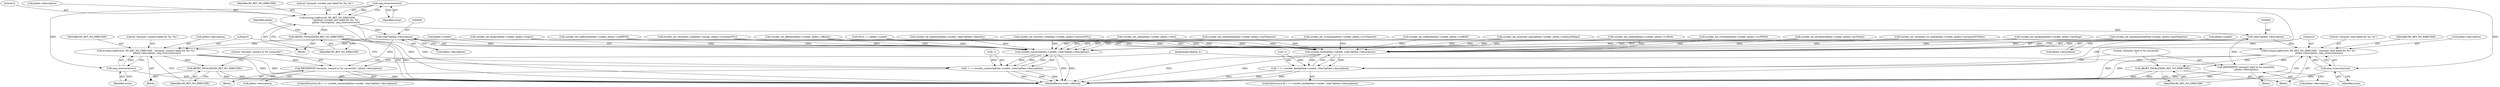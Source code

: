 digraph "1_rsyslog_062d0c671a29f7c6f7dff4a2f1f35df375bbb30b_0@API" {
"1000148" [label="(Call,zmq_strerror(errno))"];
"1000141" [label="(Call,errmsg.LogError(0, RS_RET_NO_ERRCODE,\n                        \"omzmq3: zsocket_new failed for %s: %s\",\n                        pData->description, zmq_strerror(errno)))"];
"1000150" [label="(Call,ABORT_FINALIZE(RS_RET_NO_ERRCODE))"];
"1000409" [label="(Call,errmsg.LogError(0, RS_RET_NO_ERRCODE, \"omzmq3: bind failed for %s: %s\",\n                             pData->description, zmq_strerror(errno)))"];
"1000418" [label="(Call,ABORT_FINALIZE(RS_RET_NO_ERRCODE))"];
"1000420" [label="(Call,DBGPRINTF(\"omzmq3: bind to %s successful\n\",pData->description))"];
"1000441" [label="(Call,errmsg.LogError(0, RS_RET_NO_ERRCODE, \"omzmq3: connect failed for %s: %s\", \n                             pData->description, zmq_strerror(errno)))"];
"1000450" [label="(Call,ABORT_FINALIZE(RS_RET_NO_ERRCODE))"];
"1000452" [label="(Call,DBGPRINTF(\"omzmq3: connect to %s successful\", pData->description))"];
"1000403" [label="(Call,(char*)pData->description)"];
"1000399" [label="(Call,zsocket_bind(pData->socket, (char*)pData->description))"];
"1000396" [label="(Call,-1 == zsocket_bind(pData->socket, (char*)pData->description))"];
"1000435" [label="(Call,(char*)pData->description)"];
"1000431" [label="(Call,zsocket_connect(pData->socket, (char*)pData->description))"];
"1000428" [label="(Call,-1 == zsocket_connect(pData->socket, (char*)pData->description))"];
"1000416" [label="(Call,zmq_strerror(errno))"];
"1000448" [label="(Call,zmq_strerror(errno))"];
"1000396" [label="(Call,-1 == zsocket_bind(pData->socket, (char*)pData->description))"];
"1000381" [label="(Call,zsocket_set_sndhwm(pData->socket, pData->sndHWM))"];
"1000154" [label="(Identifier,pData)"];
"1000228" [label="(Call,zsocket_set_sndtimeo(pData->socket, pData->sndTimeout))"];
"1000141" [label="(Call,errmsg.LogError(0, RS_RET_NO_ERRCODE,\n                        \"omzmq3: zsocket_new failed for %s: %s\",\n                        pData->description, zmq_strerror(errno)))"];
"1000449" [label="(Identifier,errno)"];
"1000142" [label="(Literal,0)"];
"1000409" [label="(Call,errmsg.LogError(0, RS_RET_NO_ERRCODE, \"omzmq3: bind failed for %s: %s\",\n                             pData->description, zmq_strerror(errno)))"];
"1000457" [label="(JumpTarget,finalize_it:)"];
"1000445" [label="(Call,pData->description)"];
"1000140" [label="(Block,)"];
"1000452" [label="(Call,DBGPRINTF(\"omzmq3: connect to %s successful\", pData->description))"];
"1000200" [label="(Call,zsocket_set_linger(pData->socket, pData->linger))"];
"1000353" [label="(Call,zsocket_set_affinity(pData->socket, pData->affinity))"];
"1000443" [label="(Identifier,RS_RET_NO_ERRCODE)"];
"1000412" [label="(Literal,\"omzmq3: bind failed for %s: %s\")"];
"1000408" [label="(Block,)"];
"1000156" [label="(Call,zsocket_set_identity(pData->socket, (char*)pData->identity))"];
"1000242" [label="(Call,zsocket_set_rcvtimeo(pData->socket, pData->rcvTimeout))"];
"1000426" [label="(Block,)"];
"1000405" [label="(Call,pData->description)"];
"1000186" [label="(Call,zsocket_set_sndbuf(pData->socket, pData->rcvBuf))"];
"1000417" [label="(Identifier,errno)"];
"1000400" [label="(Call,pData->socket)"];
"1000312" [label="(Call,zsocket_set_reconnect_ivl(pData->socket, pData->reconnectIVL))"];
"1000135" [label="(Call,NULL == pData->socket)"];
"1000284" [label="(Call,zsocket_set_recovery_ivl(pData->socket, pData->recoveryIVL))"];
"1000395" [label="(ControlStructure,if(-1 == zsocket_bind(pData->socket, (char*)pData->description)))"];
"1000270" [label="(Call,zsocket_set_rate(pData->socket, pData->rate))"];
"1000422" [label="(Call,pData->description)"];
"1000150" [label="(Call,ABORT_FINALIZE(RS_RET_NO_ERRCODE))"];
"1000172" [label="(Call,zsocket_set_sndbuf(pData->socket, pData->sndBuf))"];
"1000440" [label="(Block,)"];
"1000151" [label="(Identifier,RS_RET_NO_ERRCODE)"];
"1000411" [label="(Identifier,RS_RET_NO_ERRCODE)"];
"1000421" [label="(Literal,\"omzmq3: bind to %s successful\n\")"];
"1000397" [label="(Call,-1)"];
"1000442" [label="(Literal,0)"];
"1000394" [label="(Block,)"];
"1000413" [label="(Call,pData->description)"];
"1000149" [label="(Identifier,errno)"];
"1000145" [label="(Call,pData->description)"];
"1000298" [label="(Call,zsocket_set_multicast_hops(pData->socket, pData->multicastHops))"];
"1000367" [label="(Call,zsocket_set_rcvhwm(pData->socket, pData->rcvHWM))"];
"1000340" [label="(Call,zsocket_set_ipv4only(pData->socket, pData->ipv4Only))"];
"1000450" [label="(Call,ABORT_FINALIZE(RS_RET_NO_ERRCODE))"];
"1000448" [label="(Call,zmq_strerror(errno))"];
"1000326" [label="(Call,zsocket_set_reconnect_ivl_max(pData->socket, pData->reconnectIVLMax))"];
"1000431" [label="(Call,zsocket_connect(pData->socket, (char*)pData->description))"];
"1000429" [label="(Call,-1)"];
"1000427" [label="(ControlStructure,if(-1 == zsocket_connect(pData->socket, (char*)pData->description)))"];
"1000437" [label="(Call,pData->description)"];
"1000214" [label="(Call,zsocket_set_backlog(pData->socket, pData->backlog))"];
"1000420" [label="(Call,DBGPRINTF(\"omzmq3: bind to %s successful\n\",pData->description))"];
"1000148" [label="(Call,zmq_strerror(errno))"];
"1000419" [label="(Identifier,RS_RET_NO_ERRCODE)"];
"1000453" [label="(Literal,\"omzmq3: connect to %s successful\")"];
"1000403" [label="(Call,(char*)pData->description)"];
"1000410" [label="(Literal,0)"];
"1000444" [label="(Literal,\"omzmq3: connect failed for %s: %s\")"];
"1000256" [label="(Call,zsocket_set_maxmsgsize(pData->socket, pData->maxMsgSize))"];
"1000143" [label="(Identifier,RS_RET_NO_ERRCODE)"];
"1000459" [label="(MethodReturn,static rsRetVal)"];
"1000451" [label="(Identifier,RS_RET_NO_ERRCODE)"];
"1000454" [label="(Call,pData->description)"];
"1000432" [label="(Call,pData->socket)"];
"1000435" [label="(Call,(char*)pData->description)"];
"1000416" [label="(Call,zmq_strerror(errno))"];
"1000428" [label="(Call,-1 == zsocket_connect(pData->socket, (char*)pData->description))"];
"1000418" [label="(Call,ABORT_FINALIZE(RS_RET_NO_ERRCODE))"];
"1000399" [label="(Call,zsocket_bind(pData->socket, (char*)pData->description))"];
"1000441" [label="(Call,errmsg.LogError(0, RS_RET_NO_ERRCODE, \"omzmq3: connect failed for %s: %s\", \n                             pData->description, zmq_strerror(errno)))"];
"1000144" [label="(Literal,\"omzmq3: zsocket_new failed for %s: %s\")"];
"1000148" -> "1000141"  [label="AST: "];
"1000148" -> "1000149"  [label="CFG: "];
"1000149" -> "1000148"  [label="AST: "];
"1000141" -> "1000148"  [label="CFG: "];
"1000148" -> "1000459"  [label="DDG: "];
"1000148" -> "1000141"  [label="DDG: "];
"1000148" -> "1000416"  [label="DDG: "];
"1000148" -> "1000448"  [label="DDG: "];
"1000141" -> "1000140"  [label="AST: "];
"1000142" -> "1000141"  [label="AST: "];
"1000143" -> "1000141"  [label="AST: "];
"1000144" -> "1000141"  [label="AST: "];
"1000145" -> "1000141"  [label="AST: "];
"1000151" -> "1000141"  [label="CFG: "];
"1000141" -> "1000459"  [label="DDG: "];
"1000141" -> "1000459"  [label="DDG: "];
"1000141" -> "1000150"  [label="DDG: "];
"1000141" -> "1000403"  [label="DDG: "];
"1000141" -> "1000435"  [label="DDG: "];
"1000150" -> "1000140"  [label="AST: "];
"1000150" -> "1000151"  [label="CFG: "];
"1000151" -> "1000150"  [label="AST: "];
"1000154" -> "1000150"  [label="CFG: "];
"1000150" -> "1000459"  [label="DDG: "];
"1000150" -> "1000459"  [label="DDG: "];
"1000150" -> "1000409"  [label="DDG: "];
"1000150" -> "1000441"  [label="DDG: "];
"1000409" -> "1000408"  [label="AST: "];
"1000409" -> "1000416"  [label="CFG: "];
"1000410" -> "1000409"  [label="AST: "];
"1000411" -> "1000409"  [label="AST: "];
"1000412" -> "1000409"  [label="AST: "];
"1000413" -> "1000409"  [label="AST: "];
"1000416" -> "1000409"  [label="AST: "];
"1000419" -> "1000409"  [label="CFG: "];
"1000409" -> "1000459"  [label="DDG: "];
"1000409" -> "1000459"  [label="DDG: "];
"1000403" -> "1000409"  [label="DDG: "];
"1000416" -> "1000409"  [label="DDG: "];
"1000409" -> "1000418"  [label="DDG: "];
"1000409" -> "1000420"  [label="DDG: "];
"1000418" -> "1000408"  [label="AST: "];
"1000418" -> "1000419"  [label="CFG: "];
"1000419" -> "1000418"  [label="AST: "];
"1000421" -> "1000418"  [label="CFG: "];
"1000418" -> "1000459"  [label="DDG: "];
"1000418" -> "1000459"  [label="DDG: "];
"1000420" -> "1000394"  [label="AST: "];
"1000420" -> "1000422"  [label="CFG: "];
"1000421" -> "1000420"  [label="AST: "];
"1000422" -> "1000420"  [label="AST: "];
"1000457" -> "1000420"  [label="CFG: "];
"1000420" -> "1000459"  [label="DDG: "];
"1000420" -> "1000459"  [label="DDG: "];
"1000403" -> "1000420"  [label="DDG: "];
"1000441" -> "1000440"  [label="AST: "];
"1000441" -> "1000448"  [label="CFG: "];
"1000442" -> "1000441"  [label="AST: "];
"1000443" -> "1000441"  [label="AST: "];
"1000444" -> "1000441"  [label="AST: "];
"1000445" -> "1000441"  [label="AST: "];
"1000448" -> "1000441"  [label="AST: "];
"1000451" -> "1000441"  [label="CFG: "];
"1000441" -> "1000459"  [label="DDG: "];
"1000441" -> "1000459"  [label="DDG: "];
"1000435" -> "1000441"  [label="DDG: "];
"1000448" -> "1000441"  [label="DDG: "];
"1000441" -> "1000450"  [label="DDG: "];
"1000441" -> "1000452"  [label="DDG: "];
"1000450" -> "1000440"  [label="AST: "];
"1000450" -> "1000451"  [label="CFG: "];
"1000451" -> "1000450"  [label="AST: "];
"1000453" -> "1000450"  [label="CFG: "];
"1000450" -> "1000459"  [label="DDG: "];
"1000450" -> "1000459"  [label="DDG: "];
"1000452" -> "1000426"  [label="AST: "];
"1000452" -> "1000454"  [label="CFG: "];
"1000453" -> "1000452"  [label="AST: "];
"1000454" -> "1000452"  [label="AST: "];
"1000457" -> "1000452"  [label="CFG: "];
"1000452" -> "1000459"  [label="DDG: "];
"1000452" -> "1000459"  [label="DDG: "];
"1000435" -> "1000452"  [label="DDG: "];
"1000403" -> "1000399"  [label="AST: "];
"1000403" -> "1000405"  [label="CFG: "];
"1000404" -> "1000403"  [label="AST: "];
"1000405" -> "1000403"  [label="AST: "];
"1000399" -> "1000403"  [label="CFG: "];
"1000403" -> "1000399"  [label="DDG: "];
"1000399" -> "1000396"  [label="AST: "];
"1000400" -> "1000399"  [label="AST: "];
"1000396" -> "1000399"  [label="CFG: "];
"1000399" -> "1000459"  [label="DDG: "];
"1000399" -> "1000459"  [label="DDG: "];
"1000399" -> "1000396"  [label="DDG: "];
"1000399" -> "1000396"  [label="DDG: "];
"1000186" -> "1000399"  [label="DDG: "];
"1000200" -> "1000399"  [label="DDG: "];
"1000284" -> "1000399"  [label="DDG: "];
"1000156" -> "1000399"  [label="DDG: "];
"1000298" -> "1000399"  [label="DDG: "];
"1000312" -> "1000399"  [label="DDG: "];
"1000367" -> "1000399"  [label="DDG: "];
"1000228" -> "1000399"  [label="DDG: "];
"1000381" -> "1000399"  [label="DDG: "];
"1000172" -> "1000399"  [label="DDG: "];
"1000214" -> "1000399"  [label="DDG: "];
"1000256" -> "1000399"  [label="DDG: "];
"1000353" -> "1000399"  [label="DDG: "];
"1000326" -> "1000399"  [label="DDG: "];
"1000340" -> "1000399"  [label="DDG: "];
"1000270" -> "1000399"  [label="DDG: "];
"1000135" -> "1000399"  [label="DDG: "];
"1000242" -> "1000399"  [label="DDG: "];
"1000396" -> "1000395"  [label="AST: "];
"1000397" -> "1000396"  [label="AST: "];
"1000410" -> "1000396"  [label="CFG: "];
"1000421" -> "1000396"  [label="CFG: "];
"1000396" -> "1000459"  [label="DDG: "];
"1000396" -> "1000459"  [label="DDG: "];
"1000396" -> "1000459"  [label="DDG: "];
"1000397" -> "1000396"  [label="DDG: "];
"1000435" -> "1000431"  [label="AST: "];
"1000435" -> "1000437"  [label="CFG: "];
"1000436" -> "1000435"  [label="AST: "];
"1000437" -> "1000435"  [label="AST: "];
"1000431" -> "1000435"  [label="CFG: "];
"1000435" -> "1000431"  [label="DDG: "];
"1000431" -> "1000428"  [label="AST: "];
"1000432" -> "1000431"  [label="AST: "];
"1000428" -> "1000431"  [label="CFG: "];
"1000431" -> "1000459"  [label="DDG: "];
"1000431" -> "1000459"  [label="DDG: "];
"1000431" -> "1000428"  [label="DDG: "];
"1000431" -> "1000428"  [label="DDG: "];
"1000186" -> "1000431"  [label="DDG: "];
"1000200" -> "1000431"  [label="DDG: "];
"1000284" -> "1000431"  [label="DDG: "];
"1000156" -> "1000431"  [label="DDG: "];
"1000298" -> "1000431"  [label="DDG: "];
"1000312" -> "1000431"  [label="DDG: "];
"1000367" -> "1000431"  [label="DDG: "];
"1000228" -> "1000431"  [label="DDG: "];
"1000381" -> "1000431"  [label="DDG: "];
"1000172" -> "1000431"  [label="DDG: "];
"1000214" -> "1000431"  [label="DDG: "];
"1000256" -> "1000431"  [label="DDG: "];
"1000353" -> "1000431"  [label="DDG: "];
"1000326" -> "1000431"  [label="DDG: "];
"1000340" -> "1000431"  [label="DDG: "];
"1000270" -> "1000431"  [label="DDG: "];
"1000135" -> "1000431"  [label="DDG: "];
"1000242" -> "1000431"  [label="DDG: "];
"1000428" -> "1000427"  [label="AST: "];
"1000429" -> "1000428"  [label="AST: "];
"1000442" -> "1000428"  [label="CFG: "];
"1000453" -> "1000428"  [label="CFG: "];
"1000428" -> "1000459"  [label="DDG: "];
"1000428" -> "1000459"  [label="DDG: "];
"1000428" -> "1000459"  [label="DDG: "];
"1000429" -> "1000428"  [label="DDG: "];
"1000416" -> "1000417"  [label="CFG: "];
"1000417" -> "1000416"  [label="AST: "];
"1000416" -> "1000459"  [label="DDG: "];
"1000448" -> "1000449"  [label="CFG: "];
"1000449" -> "1000448"  [label="AST: "];
"1000448" -> "1000459"  [label="DDG: "];
}
